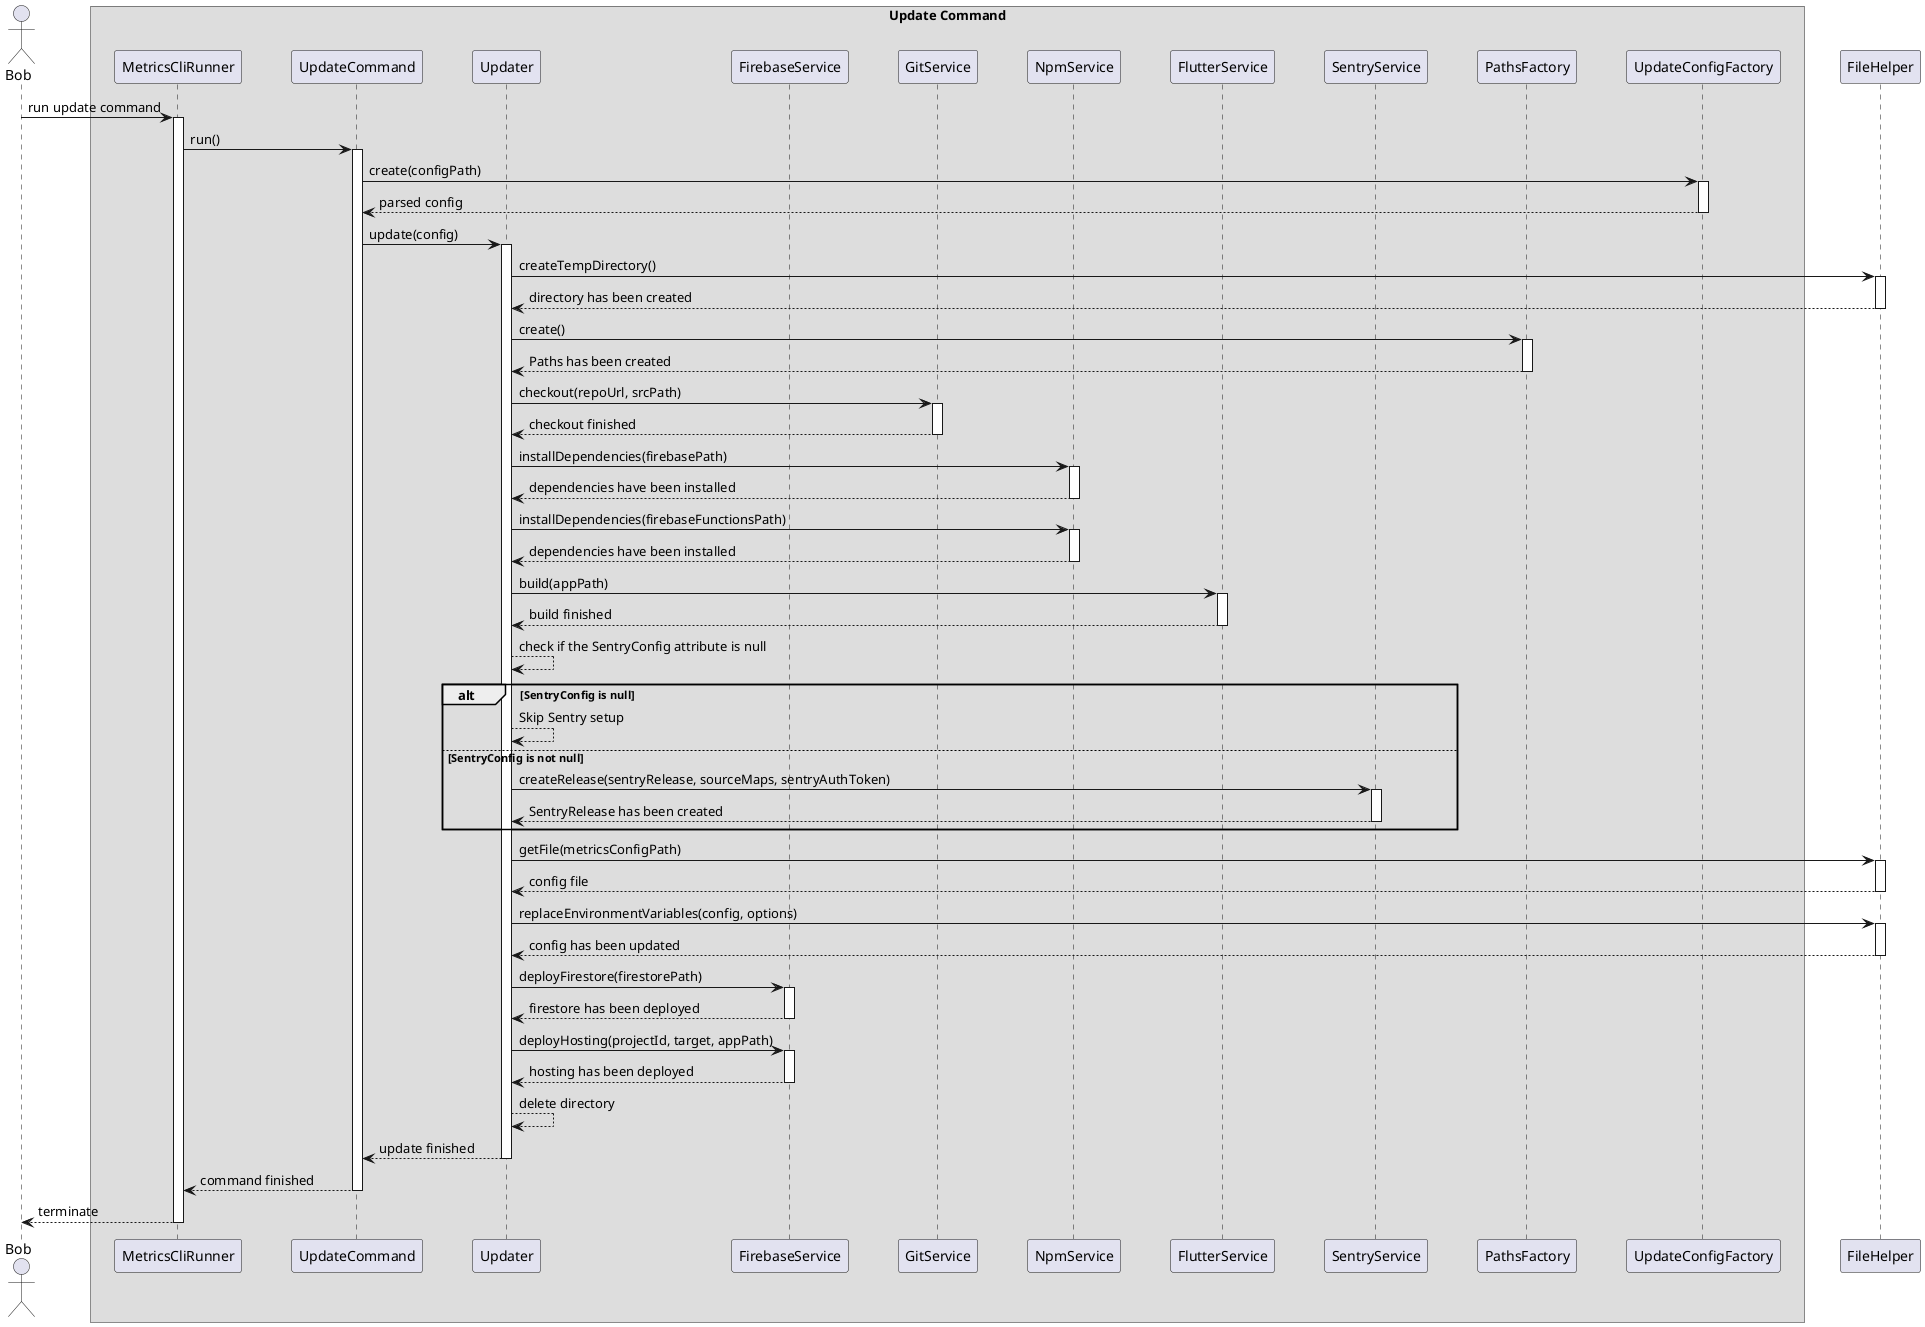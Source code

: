 @startuml update_command_sequence_diagram

skinparam ParticipantPadding 20
skinparam BoxPadding 10

actor Bob

box Update Command
participant MetricsCliRunner
participant UpdateCommand
participant Updater
participant FirebaseService
participant GitService
participant NpmService
participant FlutterService
participant SentryService
participant PathsFactory
participant UpdateConfigFactory
end box

participant FileHelper

Bob -> MetricsCliRunner ++: run update command
MetricsCliRunner -> UpdateCommand ++: run()

UpdateCommand -> UpdateConfigFactory ++: create(configPath)
UpdateConfigFactory --> UpdateCommand --: parsed config

UpdateCommand -> Updater ++: update(config)

Updater -> FileHelper ++: createTempDirectory()
FileHelper --> Updater --: directory has been created

Updater -> PathsFactory ++: create()
PathsFactory --> Updater --: Paths has been created

Updater -> GitService ++: checkout(repoUrl, srcPath)
GitService --> Updater --: checkout finished

Updater -> NpmService ++: installDependencies(firebasePath)
NpmService --> Updater --: dependencies have been installed

Updater -> NpmService ++: installDependencies(firebaseFunctionsPath)
NpmService --> Updater --: dependencies have been installed

Updater -> FlutterService ++: build(appPath)
FlutterService --> Updater --: build finished

Updater --> Updater: check if the SentryConfig attribute is null
alt SentryConfig is null
Updater --> Updater: Skip Sentry setup

else SentryConfig is not null

Updater -> SentryService ++: createRelease(sentryRelease, sourceMaps, sentryAuthToken)
SentryService --> Updater --: SentryRelease has been created
end

Updater -> FileHelper ++: getFile(metricsConfigPath)
FileHelper --> Updater --: config file
Updater -> FileHelper ++: replaceEnvironmentVariables(config, options)
FileHelper --> Updater --: config has been updated

Updater -> FirebaseService ++: deployFirestore(firestorePath)
FirebaseService --> Updater --: firestore has been deployed

Updater -> FirebaseService ++: deployHosting(projectId, target, appPath)
FirebaseService --> Updater --: hosting has been deployed

Updater --> Updater: delete directory
Updater --> UpdateCommand --: update finished
UpdateCommand --> MetricsCliRunner --: command finished
MetricsCliRunner --> Bob --: terminate

@enduml
